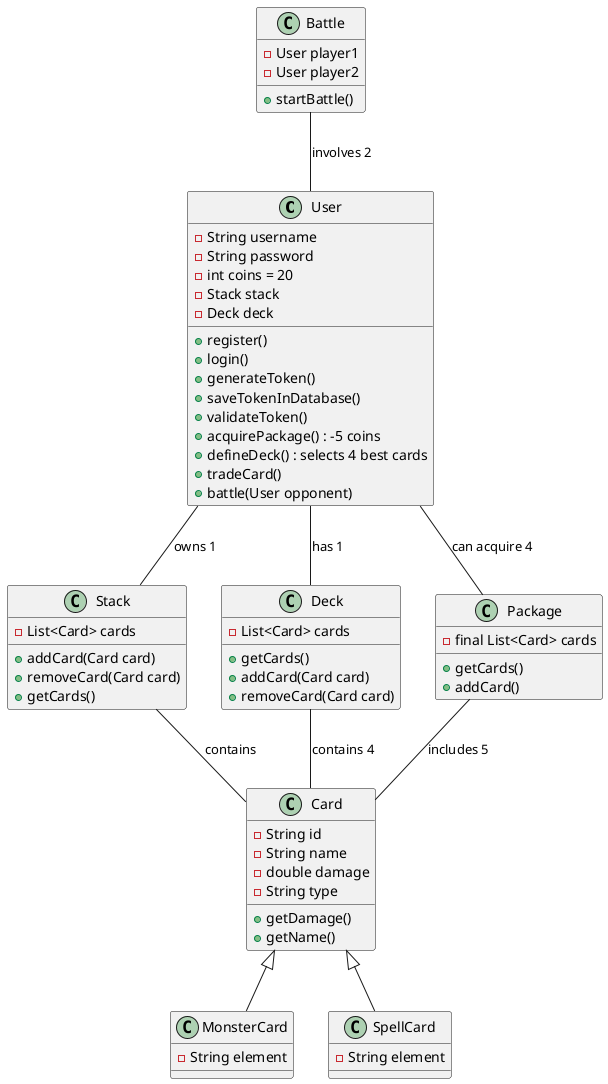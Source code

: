 @startuml

class User {
    - String username
    - String password
    - int coins = 20
    - Stack stack
    - Deck deck
    + register()
    + login()
    + generateToken()
    + saveTokenInDatabase()
    + validateToken()
    + acquirePackage() : -5 coins
    + defineDeck() : selects 4 best cards
    + tradeCard()
    + battle(User opponent)
}

class Card {
    - String id
    - String name
    - double damage
    - String type
    + getDamage()
    + getName()
}

class MonsterCard extends Card {
    - String element
}

class SpellCard extends Card {
    - String element
}

class Stack {
    - List<Card> cards
    + addCard(Card card)
    + removeCard(Card card)
    + getCards()
}

class Deck {
    - List<Card> cards
    + getCards()
    + addCard(Card card)
    + removeCard(Card card)
}

class Package {
    - final List<Card> cards
    + getCards()
    + addCard()
}

class Battle {
    - User player1
    - User player2
    + startBattle()
}

User -- Stack : "owns 1"
User -- Deck : "has 1"
User -- Package : "can acquire 4"
Stack -- Card : "contains"
Deck -- Card : "contains 4"
Package -- Card : "includes 5"
Battle -- User : "involves 2"

@enduml